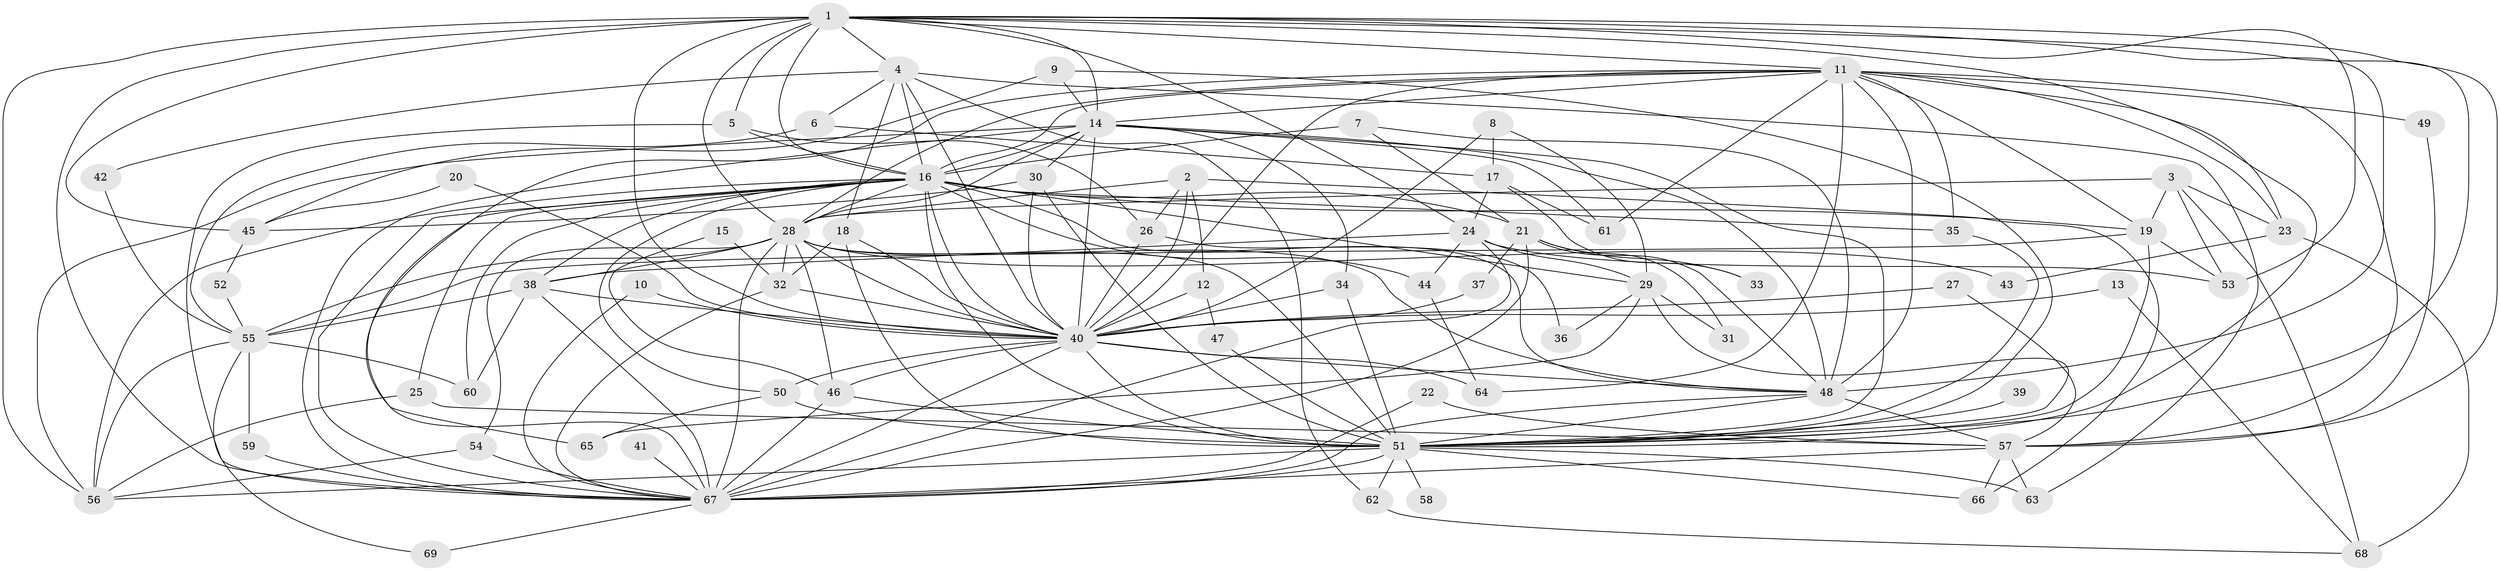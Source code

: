 // original degree distribution, {28: 0.021739130434782608, 20: 0.021739130434782608, 16: 0.007246376811594203, 15: 0.007246376811594203, 21: 0.007246376811594203, 30: 0.007246376811594203, 8: 0.014492753623188406, 2: 0.5579710144927537, 3: 0.17391304347826086, 6: 0.014492753623188406, 5: 0.050724637681159424, 7: 0.021739130434782608, 4: 0.07971014492753623, 10: 0.007246376811594203, 12: 0.007246376811594203}
// Generated by graph-tools (version 1.1) at 2025/01/03/09/25 03:01:27]
// undirected, 69 vertices, 192 edges
graph export_dot {
graph [start="1"]
  node [color=gray90,style=filled];
  1;
  2;
  3;
  4;
  5;
  6;
  7;
  8;
  9;
  10;
  11;
  12;
  13;
  14;
  15;
  16;
  17;
  18;
  19;
  20;
  21;
  22;
  23;
  24;
  25;
  26;
  27;
  28;
  29;
  30;
  31;
  32;
  33;
  34;
  35;
  36;
  37;
  38;
  39;
  40;
  41;
  42;
  43;
  44;
  45;
  46;
  47;
  48;
  49;
  50;
  51;
  52;
  53;
  54;
  55;
  56;
  57;
  58;
  59;
  60;
  61;
  62;
  63;
  64;
  65;
  66;
  67;
  68;
  69;
  1 -- 4 [weight=1.0];
  1 -- 5 [weight=1.0];
  1 -- 11 [weight=1.0];
  1 -- 14 [weight=1.0];
  1 -- 16 [weight=2.0];
  1 -- 23 [weight=1.0];
  1 -- 24 [weight=1.0];
  1 -- 28 [weight=2.0];
  1 -- 40 [weight=2.0];
  1 -- 45 [weight=1.0];
  1 -- 48 [weight=2.0];
  1 -- 51 [weight=1.0];
  1 -- 53 [weight=1.0];
  1 -- 56 [weight=1.0];
  1 -- 57 [weight=1.0];
  1 -- 67 [weight=1.0];
  2 -- 12 [weight=1.0];
  2 -- 26 [weight=1.0];
  2 -- 28 [weight=1.0];
  2 -- 40 [weight=1.0];
  2 -- 66 [weight=1.0];
  3 -- 19 [weight=1.0];
  3 -- 23 [weight=1.0];
  3 -- 28 [weight=1.0];
  3 -- 53 [weight=1.0];
  3 -- 68 [weight=1.0];
  4 -- 6 [weight=1.0];
  4 -- 16 [weight=1.0];
  4 -- 18 [weight=1.0];
  4 -- 40 [weight=1.0];
  4 -- 42 [weight=1.0];
  4 -- 62 [weight=1.0];
  4 -- 63 [weight=1.0];
  5 -- 16 [weight=1.0];
  5 -- 26 [weight=1.0];
  5 -- 67 [weight=1.0];
  6 -- 17 [weight=1.0];
  6 -- 55 [weight=1.0];
  7 -- 16 [weight=1.0];
  7 -- 21 [weight=1.0];
  7 -- 48 [weight=1.0];
  8 -- 17 [weight=1.0];
  8 -- 29 [weight=1.0];
  8 -- 40 [weight=1.0];
  9 -- 14 [weight=1.0];
  9 -- 45 [weight=1.0];
  9 -- 51 [weight=1.0];
  10 -- 40 [weight=1.0];
  10 -- 67 [weight=1.0];
  11 -- 14 [weight=1.0];
  11 -- 16 [weight=1.0];
  11 -- 19 [weight=1.0];
  11 -- 23 [weight=1.0];
  11 -- 28 [weight=1.0];
  11 -- 35 [weight=1.0];
  11 -- 40 [weight=4.0];
  11 -- 48 [weight=2.0];
  11 -- 49 [weight=2.0];
  11 -- 51 [weight=1.0];
  11 -- 57 [weight=1.0];
  11 -- 61 [weight=1.0];
  11 -- 64 [weight=1.0];
  11 -- 67 [weight=1.0];
  12 -- 40 [weight=1.0];
  12 -- 47 [weight=1.0];
  13 -- 40 [weight=2.0];
  13 -- 68 [weight=1.0];
  14 -- 16 [weight=1.0];
  14 -- 28 [weight=1.0];
  14 -- 30 [weight=1.0];
  14 -- 34 [weight=1.0];
  14 -- 40 [weight=3.0];
  14 -- 48 [weight=2.0];
  14 -- 51 [weight=1.0];
  14 -- 56 [weight=1.0];
  14 -- 61 [weight=1.0];
  14 -- 67 [weight=1.0];
  15 -- 32 [weight=1.0];
  15 -- 46 [weight=1.0];
  16 -- 19 [weight=3.0];
  16 -- 21 [weight=1.0];
  16 -- 25 [weight=1.0];
  16 -- 28 [weight=1.0];
  16 -- 29 [weight=1.0];
  16 -- 35 [weight=1.0];
  16 -- 38 [weight=1.0];
  16 -- 40 [weight=2.0];
  16 -- 44 [weight=1.0];
  16 -- 48 [weight=1.0];
  16 -- 50 [weight=1.0];
  16 -- 51 [weight=2.0];
  16 -- 56 [weight=1.0];
  16 -- 60 [weight=1.0];
  16 -- 65 [weight=1.0];
  16 -- 67 [weight=2.0];
  17 -- 24 [weight=1.0];
  17 -- 33 [weight=1.0];
  17 -- 61 [weight=1.0];
  18 -- 32 [weight=1.0];
  18 -- 40 [weight=2.0];
  18 -- 51 [weight=1.0];
  19 -- 51 [weight=1.0];
  19 -- 53 [weight=1.0];
  19 -- 55 [weight=1.0];
  20 -- 40 [weight=2.0];
  20 -- 45 [weight=1.0];
  21 -- 31 [weight=1.0];
  21 -- 33 [weight=1.0];
  21 -- 37 [weight=1.0];
  21 -- 48 [weight=1.0];
  21 -- 67 [weight=1.0];
  22 -- 57 [weight=1.0];
  22 -- 67 [weight=1.0];
  23 -- 43 [weight=1.0];
  23 -- 68 [weight=1.0];
  24 -- 29 [weight=1.0];
  24 -- 38 [weight=1.0];
  24 -- 44 [weight=1.0];
  24 -- 53 [weight=1.0];
  24 -- 67 [weight=1.0];
  25 -- 56 [weight=1.0];
  25 -- 57 [weight=1.0];
  26 -- 36 [weight=1.0];
  26 -- 40 [weight=1.0];
  27 -- 40 [weight=1.0];
  27 -- 57 [weight=1.0];
  28 -- 32 [weight=1.0];
  28 -- 38 [weight=1.0];
  28 -- 40 [weight=2.0];
  28 -- 43 [weight=2.0];
  28 -- 46 [weight=1.0];
  28 -- 48 [weight=1.0];
  28 -- 51 [weight=1.0];
  28 -- 54 [weight=1.0];
  28 -- 55 [weight=2.0];
  28 -- 67 [weight=2.0];
  29 -- 31 [weight=1.0];
  29 -- 36 [weight=1.0];
  29 -- 51 [weight=1.0];
  29 -- 65 [weight=2.0];
  30 -- 40 [weight=1.0];
  30 -- 45 [weight=1.0];
  30 -- 51 [weight=1.0];
  32 -- 40 [weight=1.0];
  32 -- 67 [weight=1.0];
  34 -- 40 [weight=1.0];
  34 -- 51 [weight=1.0];
  35 -- 51 [weight=1.0];
  37 -- 40 [weight=1.0];
  38 -- 40 [weight=1.0];
  38 -- 55 [weight=1.0];
  38 -- 60 [weight=1.0];
  38 -- 67 [weight=1.0];
  39 -- 51 [weight=1.0];
  40 -- 46 [weight=2.0];
  40 -- 48 [weight=2.0];
  40 -- 50 [weight=1.0];
  40 -- 51 [weight=4.0];
  40 -- 64 [weight=2.0];
  40 -- 67 [weight=3.0];
  41 -- 67 [weight=1.0];
  42 -- 55 [weight=1.0];
  44 -- 64 [weight=1.0];
  45 -- 52 [weight=1.0];
  46 -- 51 [weight=1.0];
  46 -- 67 [weight=1.0];
  47 -- 51 [weight=1.0];
  48 -- 51 [weight=1.0];
  48 -- 57 [weight=1.0];
  48 -- 67 [weight=1.0];
  49 -- 57 [weight=1.0];
  50 -- 51 [weight=1.0];
  50 -- 65 [weight=1.0];
  51 -- 56 [weight=1.0];
  51 -- 58 [weight=1.0];
  51 -- 62 [weight=1.0];
  51 -- 63 [weight=1.0];
  51 -- 66 [weight=1.0];
  51 -- 67 [weight=1.0];
  52 -- 55 [weight=1.0];
  54 -- 56 [weight=1.0];
  54 -- 67 [weight=1.0];
  55 -- 56 [weight=1.0];
  55 -- 59 [weight=1.0];
  55 -- 60 [weight=2.0];
  55 -- 69 [weight=1.0];
  57 -- 63 [weight=1.0];
  57 -- 66 [weight=1.0];
  57 -- 67 [weight=1.0];
  59 -- 67 [weight=1.0];
  62 -- 68 [weight=1.0];
  67 -- 69 [weight=1.0];
}
